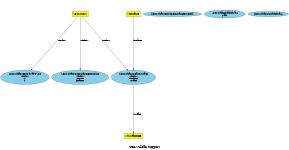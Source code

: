 // Copyright (c) 2019 Jeff Boody
//
// Permission is hereby granted, free of charge, to any person obtaining a
// copy of this software and associated documentation files (the "Software"),
// to deal in the Software without restriction, including without limitation
// the rights to use, copy, modify, merge, publish, distribute, sublicense,
// and/or sell copies of the Software, and to permit persons to whom the
// Software is furnished to do so, subject to the following conditions:
//
// The above copyright notice and this permission notice shall be included
// in all copies or substantial portions of the Software.
//
// THE SOFTWARE IS PROVIDED "AS IS", WITHOUT WARRANTY OF ANY KIND, EXPRESS OR
// IMPLIED, INCLUDING BUT NOT LIMITED TO THE WARRANTIES OF MERCHANTABILITY,
// FITNESS FOR A PARTICULAR PURPOSE AND NONINFRINGEMENT. IN NO EVENT SHALL THE
// AUTHORS OR COPYRIGHT HOLDERS BE LIABLE FOR ANY CLAIM, DAMAGES OR OTHER
// LIABILITY, WHETHER IN AN ACTION OF CONTRACT, TORT OR OTHERWISE, ARISING FROM,
// OUT OF OR IN CONNECTION WITH THE SOFTWARE OR THE USE OR OTHER DEALINGS IN
// THE SOFTWARE.

// https://wiki.libsdl.org/CategoryVulkan
// sudo apt-get install graphviz
// xdot sdl-vulkan.dot
digraph SDL
{
	label="SDL Vulkan Support";
	fontsize=20;
	size="2,1";
	ratio=fill;

	// handles
	SDL_Window   [shape=box, fillcolor=yellow, style=filled];
	VkInstance   [shape=box, fillcolor=yellow, style=filled];
	VkSurfaceKHR [shape=box, fillcolor=yellow, style=filled];

	// enums

	// structures

	// functions
	SDL_Vulkan_CreateSurface            [fillcolor=skyblue, style=filled, label="SDL_Vulkan_CreateSurface\nwindow\ninstance\nsurface"];
	SDL_Vulkan_GetDrawableSize          [fillcolor=skyblue, style=filled, label="SDL_Vulkan_GetDrawableSize\nwindow\nw\nh"];
	SDL_Vulkan_GetInstanceExtensions    [fillcolor=skyblue, style=filled, label="SDL_Vulkan_GetInstanceExtensions\nwindow\npCount\npNames"];
	SDL_Vulkan_GetVkGetInstanceProcAddr [fillcolor=skyblue, style=filled, label="SDL_Vulkan_GetVkGetInstanceProcAddr"];
	SDL_Vulkan_LoadLibrary              [fillcolor=skyblue, style=filled, label="SDL_Vulkan_LoadLibrary\npath"];
	SDL_Vulkan_UnloadLibrary            [fillcolor=skyblue, style=filled, label="SDL_Vulkan_UnloadLibrary"];

	// parameters
	SDL_Window               -> SDL_Vulkan_CreateSurface         [label="window"];
	SDL_Window               -> SDL_Vulkan_GetDrawableSize       [label="window"];
	SDL_Window               -> SDL_Vulkan_GetInstanceExtensions [label="window"];
	VkInstance               -> SDL_Vulkan_CreateSurface         [label="instance"];
	SDL_Vulkan_CreateSurface -> VkSurfaceKHR                     [label="surface"];
}
